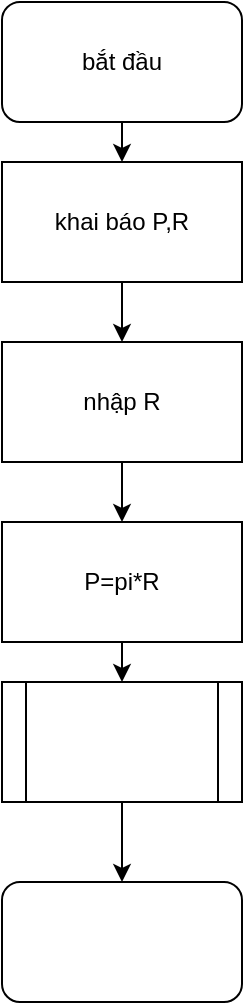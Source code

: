 <mxfile>
    <diagram id="lq23g8RXZVCooom6OvWp" name="Page-1">
        <mxGraphModel dx="1130" dy="792" grid="1" gridSize="10" guides="1" tooltips="1" connect="1" arrows="1" fold="1" page="1" pageScale="1" pageWidth="850" pageHeight="1100" math="0" shadow="0">
            <root>
                <mxCell id="0"/>
                <mxCell id="1" parent="0"/>
                <mxCell id="13" value="" style="edgeStyle=none;html=1;" parent="1" source="11" target="12" edge="1">
                    <mxGeometry relative="1" as="geometry"/>
                </mxCell>
                <mxCell id="11" value="bắt đầu" style="rounded=1;whiteSpace=wrap;html=1;" parent="1" vertex="1">
                    <mxGeometry x="370" y="420" width="120" height="60" as="geometry"/>
                </mxCell>
                <mxCell id="15" value="" style="edgeStyle=none;html=1;" parent="1" source="12" target="14" edge="1">
                    <mxGeometry relative="1" as="geometry"/>
                </mxCell>
                <mxCell id="12" value="khai báo P,R" style="rounded=0;whiteSpace=wrap;html=1;" parent="1" vertex="1">
                    <mxGeometry x="370" y="500" width="120" height="60" as="geometry"/>
                </mxCell>
                <mxCell id="17" value="" style="edgeStyle=none;html=1;" parent="1" source="14" target="16" edge="1">
                    <mxGeometry relative="1" as="geometry"/>
                </mxCell>
                <mxCell id="14" value="nhập R" style="whiteSpace=wrap;html=1;rounded=0;" parent="1" vertex="1">
                    <mxGeometry x="370" y="590" width="120" height="60" as="geometry"/>
                </mxCell>
                <mxCell id="20" value="" style="edgeStyle=none;html=1;fontColor=#FFFFFF;entryX=0.5;entryY=0;entryDx=0;entryDy=0;" parent="1" source="16" target="24" edge="1">
                    <mxGeometry relative="1" as="geometry">
                        <mxPoint x="430" y="760" as="targetPoint"/>
                    </mxGeometry>
                </mxCell>
                <mxCell id="16" value="P=pi*R" style="whiteSpace=wrap;html=1;rounded=0;" parent="1" vertex="1">
                    <mxGeometry x="370" y="680" width="120" height="60" as="geometry"/>
                </mxCell>
                <mxCell id="23" value="" style="edgeStyle=none;html=1;fontColor=#FFFFFF;" parent="1" target="22" edge="1">
                    <mxGeometry relative="1" as="geometry">
                        <mxPoint x="430" y="820" as="sourcePoint"/>
                    </mxGeometry>
                </mxCell>
                <mxCell id="22" value="Kết thúc" style="rounded=1;whiteSpace=wrap;html=1;labelBackgroundColor=none;fontColor=#FFFFFF;" parent="1" vertex="1">
                    <mxGeometry x="370" y="860" width="120" height="60" as="geometry"/>
                </mxCell>
                <mxCell id="24" value="in biến d" style="shape=process;whiteSpace=wrap;html=1;backgroundOutline=1;labelBackgroundColor=none;fontColor=#FFFFFF;" parent="1" vertex="1">
                    <mxGeometry x="370" y="760" width="120" height="60" as="geometry"/>
                </mxCell>
            </root>
        </mxGraphModel>
    </diagram>
</mxfile>
